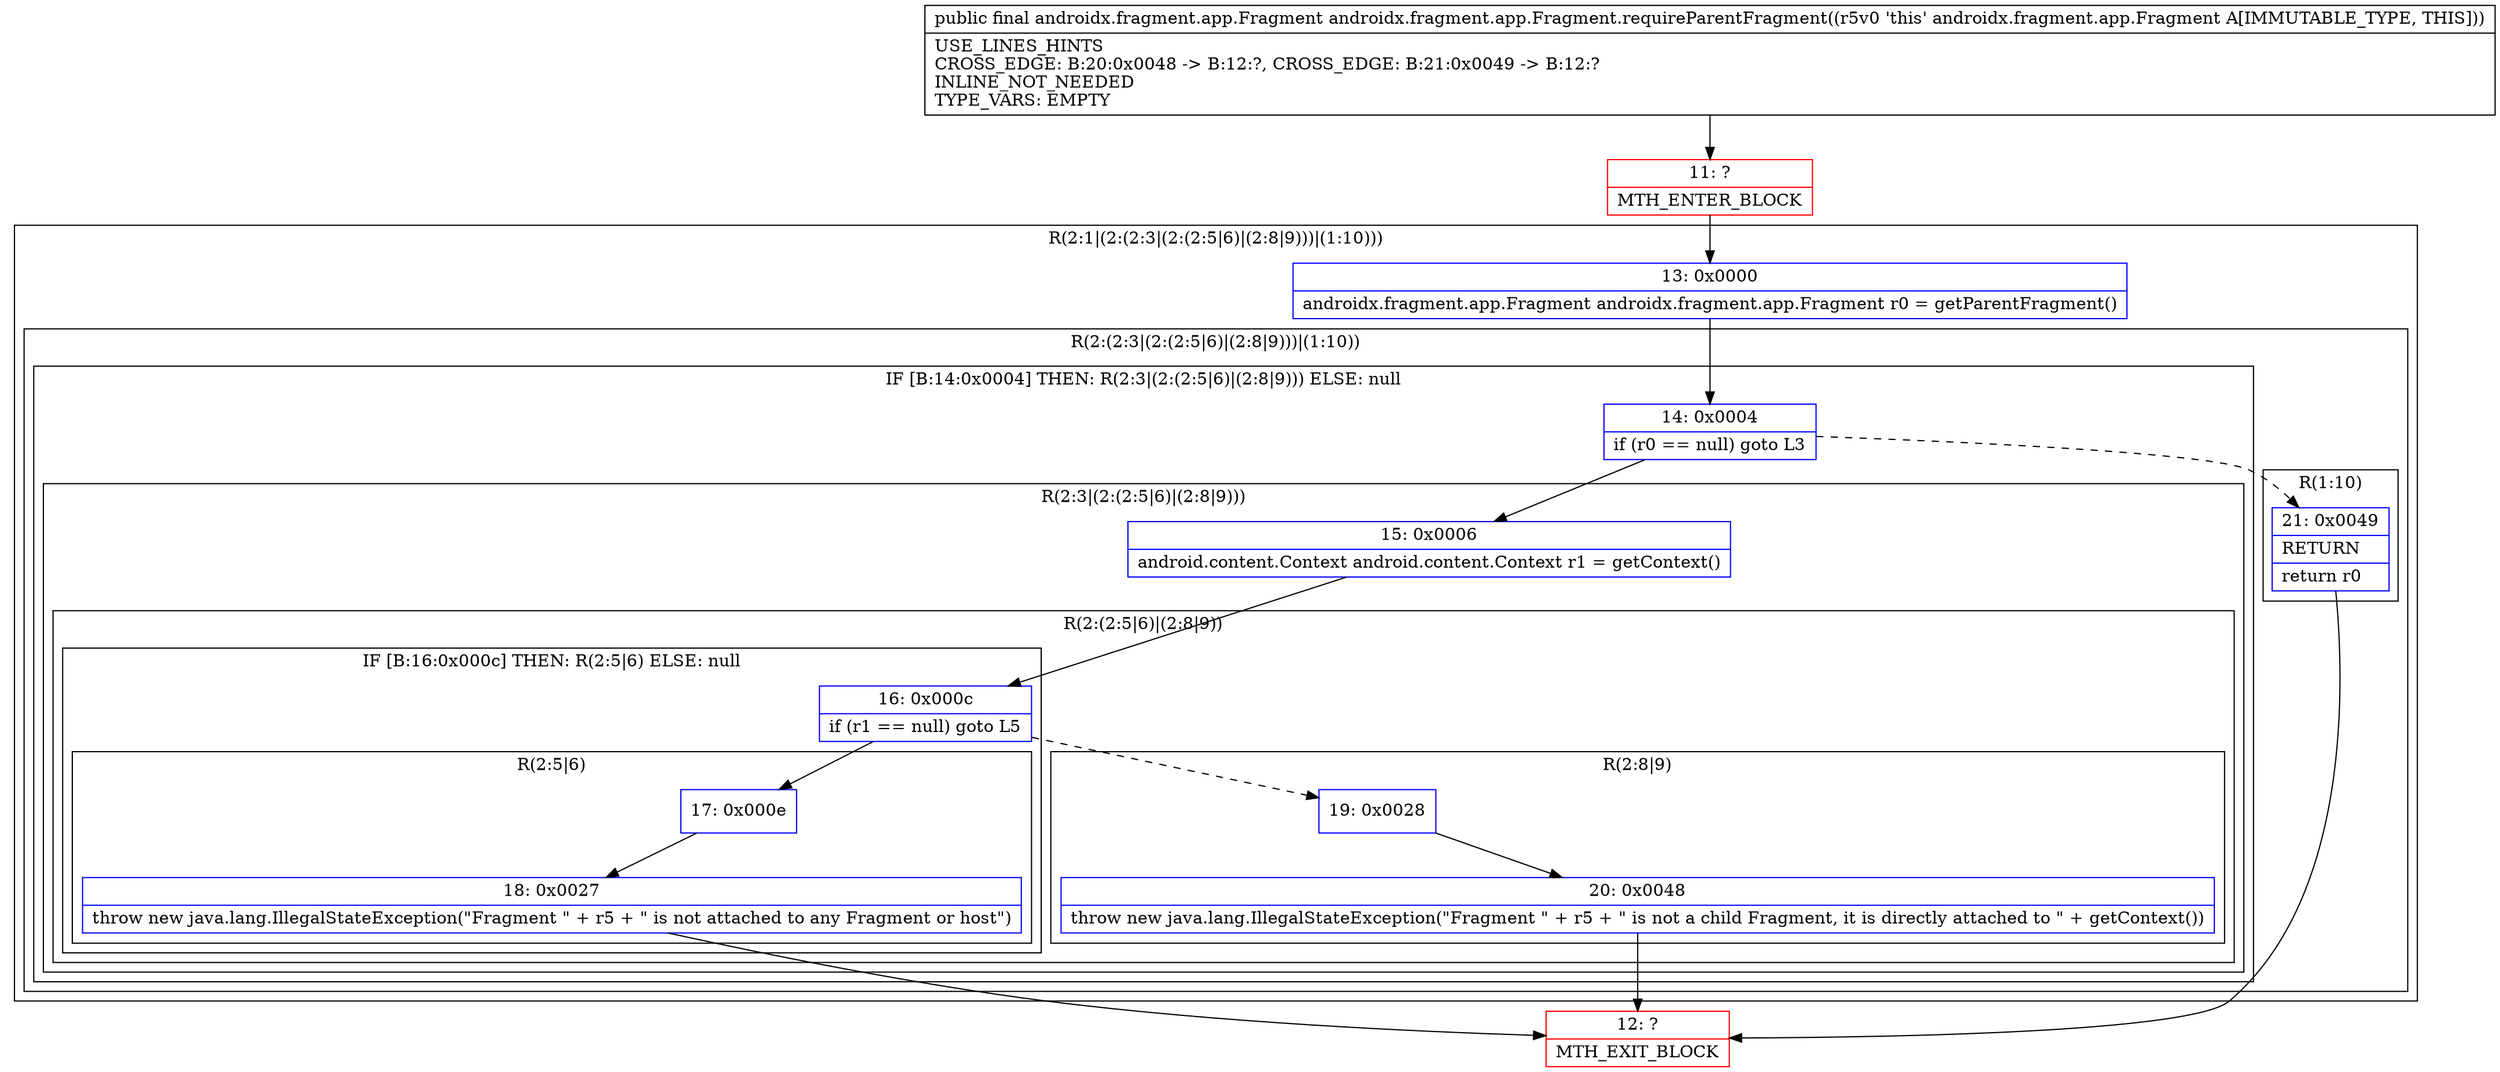 digraph "CFG forandroidx.fragment.app.Fragment.requireParentFragment()Landroidx\/fragment\/app\/Fragment;" {
subgraph cluster_Region_1287245060 {
label = "R(2:1|(2:(2:3|(2:(2:5|6)|(2:8|9)))|(1:10)))";
node [shape=record,color=blue];
Node_13 [shape=record,label="{13\:\ 0x0000|androidx.fragment.app.Fragment androidx.fragment.app.Fragment r0 = getParentFragment()\l}"];
subgraph cluster_Region_1237911856 {
label = "R(2:(2:3|(2:(2:5|6)|(2:8|9)))|(1:10))";
node [shape=record,color=blue];
subgraph cluster_IfRegion_1218287822 {
label = "IF [B:14:0x0004] THEN: R(2:3|(2:(2:5|6)|(2:8|9))) ELSE: null";
node [shape=record,color=blue];
Node_14 [shape=record,label="{14\:\ 0x0004|if (r0 == null) goto L3\l}"];
subgraph cluster_Region_1125911961 {
label = "R(2:3|(2:(2:5|6)|(2:8|9)))";
node [shape=record,color=blue];
Node_15 [shape=record,label="{15\:\ 0x0006|android.content.Context android.content.Context r1 = getContext()\l}"];
subgraph cluster_Region_207408496 {
label = "R(2:(2:5|6)|(2:8|9))";
node [shape=record,color=blue];
subgraph cluster_IfRegion_1095710995 {
label = "IF [B:16:0x000c] THEN: R(2:5|6) ELSE: null";
node [shape=record,color=blue];
Node_16 [shape=record,label="{16\:\ 0x000c|if (r1 == null) goto L5\l}"];
subgraph cluster_Region_777425099 {
label = "R(2:5|6)";
node [shape=record,color=blue];
Node_17 [shape=record,label="{17\:\ 0x000e}"];
Node_18 [shape=record,label="{18\:\ 0x0027|throw new java.lang.IllegalStateException(\"Fragment \" + r5 + \" is not attached to any Fragment or host\")\l}"];
}
}
subgraph cluster_Region_438624741 {
label = "R(2:8|9)";
node [shape=record,color=blue];
Node_19 [shape=record,label="{19\:\ 0x0028}"];
Node_20 [shape=record,label="{20\:\ 0x0048|throw new java.lang.IllegalStateException(\"Fragment \" + r5 + \" is not a child Fragment, it is directly attached to \" + getContext())\l}"];
}
}
}
}
subgraph cluster_Region_1117071894 {
label = "R(1:10)";
node [shape=record,color=blue];
Node_21 [shape=record,label="{21\:\ 0x0049|RETURN\l|return r0\l}"];
}
}
}
Node_11 [shape=record,color=red,label="{11\:\ ?|MTH_ENTER_BLOCK\l}"];
Node_12 [shape=record,color=red,label="{12\:\ ?|MTH_EXIT_BLOCK\l}"];
MethodNode[shape=record,label="{public final androidx.fragment.app.Fragment androidx.fragment.app.Fragment.requireParentFragment((r5v0 'this' androidx.fragment.app.Fragment A[IMMUTABLE_TYPE, THIS]))  | USE_LINES_HINTS\lCROSS_EDGE: B:20:0x0048 \-\> B:12:?, CROSS_EDGE: B:21:0x0049 \-\> B:12:?\lINLINE_NOT_NEEDED\lTYPE_VARS: EMPTY\l}"];
MethodNode -> Node_11;Node_13 -> Node_14;
Node_14 -> Node_15;
Node_14 -> Node_21[style=dashed];
Node_15 -> Node_16;
Node_16 -> Node_17;
Node_16 -> Node_19[style=dashed];
Node_17 -> Node_18;
Node_18 -> Node_12;
Node_19 -> Node_20;
Node_20 -> Node_12;
Node_21 -> Node_12;
Node_11 -> Node_13;
}


